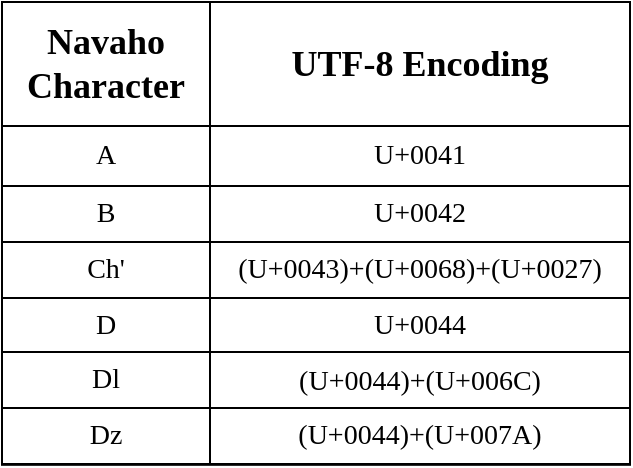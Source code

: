 <mxfile version="22.1.18" type="github">
  <diagram name="Page-1" id="2c4490ee-f0b8-94ab-5012-d5dc3445f7a3">
    <mxGraphModel dx="737" dy="298" grid="0" gridSize="10" guides="1" tooltips="1" connect="0" arrows="1" fold="1" page="1" pageScale="1.5" pageWidth="1169" pageHeight="826" background="none" math="0" shadow="0">
      <root>
        <mxCell id="0" style=";html=1;" />
        <mxCell id="1" style=";html=1;" parent="0" />
        <mxCell id="VFoh39alzI0I0gOJWxa4-1" value="" style="childLayout=tableLayout;recursiveResize=0;shadow=0;fillColor=none;" vertex="1" parent="1">
          <mxGeometry x="335" y="510" width="314" height="231.41" as="geometry" />
        </mxCell>
        <mxCell id="VFoh39alzI0I0gOJWxa4-2" value="" style="shape=tableRow;horizontal=0;startSize=0;swimlaneHead=0;swimlaneBody=0;top=0;left=0;bottom=0;right=0;dropTarget=0;collapsible=0;recursiveResize=0;expand=0;fontStyle=0;fillColor=none;strokeColor=inherit;" vertex="1" parent="VFoh39alzI0I0gOJWxa4-1">
          <mxGeometry width="314" height="62" as="geometry" />
        </mxCell>
        <mxCell id="VFoh39alzI0I0gOJWxa4-4" value="&lt;font style=&quot;font-size: 18px;&quot; face=&quot;CMU Serif&quot;&gt;&lt;b&gt;Navaho Character&lt;/b&gt;&lt;/font&gt;" style="connectable=0;recursiveResize=0;strokeColor=inherit;fillColor=none;align=center;whiteSpace=wrap;html=1;" vertex="1" parent="VFoh39alzI0I0gOJWxa4-2">
          <mxGeometry width="104" height="62" as="geometry">
            <mxRectangle width="104" height="62" as="alternateBounds" />
          </mxGeometry>
        </mxCell>
        <mxCell id="VFoh39alzI0I0gOJWxa4-5" value="&lt;font style=&quot;font-size: 18px;&quot; face=&quot;CMU Serif&quot;&gt;&lt;b&gt;UTF-8 Encoding&lt;/b&gt;&lt;/font&gt;" style="connectable=0;recursiveResize=0;strokeColor=inherit;fillColor=none;align=center;whiteSpace=wrap;html=1;" vertex="1" parent="VFoh39alzI0I0gOJWxa4-2">
          <mxGeometry x="104" width="210" height="62" as="geometry">
            <mxRectangle width="210" height="62" as="alternateBounds" />
          </mxGeometry>
        </mxCell>
        <mxCell id="VFoh39alzI0I0gOJWxa4-6" style="shape=tableRow;horizontal=0;startSize=0;swimlaneHead=0;swimlaneBody=0;top=0;left=0;bottom=0;right=0;dropTarget=0;collapsible=0;recursiveResize=0;expand=0;fontStyle=0;fillColor=none;strokeColor=inherit;" vertex="1" parent="VFoh39alzI0I0gOJWxa4-1">
          <mxGeometry y="62" width="314" height="30" as="geometry" />
        </mxCell>
        <mxCell id="VFoh39alzI0I0gOJWxa4-8" value="&lt;font style=&quot;font-size: 14px;&quot; face=&quot;CMU Serif&quot;&gt;A&lt;/font&gt;" style="connectable=0;recursiveResize=0;strokeColor=inherit;fillColor=none;align=center;whiteSpace=wrap;html=1;" vertex="1" parent="VFoh39alzI0I0gOJWxa4-6">
          <mxGeometry width="104" height="30" as="geometry">
            <mxRectangle width="104" height="30" as="alternateBounds" />
          </mxGeometry>
        </mxCell>
        <mxCell id="VFoh39alzI0I0gOJWxa4-9" value="&lt;font style=&quot;font-size: 14px;&quot; face=&quot;CMU Serif&quot;&gt;U+0041&lt;/font&gt;" style="connectable=0;recursiveResize=0;strokeColor=inherit;fillColor=none;align=center;whiteSpace=wrap;html=1;" vertex="1" parent="VFoh39alzI0I0gOJWxa4-6">
          <mxGeometry x="104" width="210" height="30" as="geometry">
            <mxRectangle width="210" height="30" as="alternateBounds" />
          </mxGeometry>
        </mxCell>
        <mxCell id="VFoh39alzI0I0gOJWxa4-10" style="shape=tableRow;horizontal=0;startSize=0;swimlaneHead=0;swimlaneBody=0;top=0;left=0;bottom=0;right=0;dropTarget=0;collapsible=0;recursiveResize=0;expand=0;fontStyle=0;fillColor=none;strokeColor=inherit;" vertex="1" parent="VFoh39alzI0I0gOJWxa4-1">
          <mxGeometry y="92" width="314" height="28" as="geometry" />
        </mxCell>
        <mxCell id="VFoh39alzI0I0gOJWxa4-12" value="&lt;font style=&quot;font-size: 14px;&quot; face=&quot;CMU Serif&quot;&gt;B&lt;/font&gt;" style="connectable=0;recursiveResize=0;strokeColor=inherit;fillColor=none;align=center;whiteSpace=wrap;html=1;" vertex="1" parent="VFoh39alzI0I0gOJWxa4-10">
          <mxGeometry width="104" height="28" as="geometry">
            <mxRectangle width="104" height="28" as="alternateBounds" />
          </mxGeometry>
        </mxCell>
        <mxCell id="VFoh39alzI0I0gOJWxa4-13" value="&lt;font style=&quot;font-size: 14px;&quot; face=&quot;CMU Serif&quot;&gt;U+0042&lt;/font&gt;" style="connectable=0;recursiveResize=0;strokeColor=inherit;fillColor=none;align=center;whiteSpace=wrap;html=1;" vertex="1" parent="VFoh39alzI0I0gOJWxa4-10">
          <mxGeometry x="104" width="210" height="28" as="geometry">
            <mxRectangle width="210" height="28" as="alternateBounds" />
          </mxGeometry>
        </mxCell>
        <mxCell id="VFoh39alzI0I0gOJWxa4-23" style="shape=tableRow;horizontal=0;startSize=0;swimlaneHead=0;swimlaneBody=0;top=0;left=0;bottom=0;right=0;dropTarget=0;collapsible=0;recursiveResize=0;expand=0;fontStyle=0;fillColor=none;strokeColor=inherit;" vertex="1" parent="VFoh39alzI0I0gOJWxa4-1">
          <mxGeometry y="120" width="314" height="28" as="geometry" />
        </mxCell>
        <mxCell id="VFoh39alzI0I0gOJWxa4-24" value="&lt;font style=&quot;font-size: 14px;&quot; face=&quot;CMU Serif&quot;&gt;Ch&#39;&lt;/font&gt;" style="connectable=0;recursiveResize=0;strokeColor=inherit;fillColor=none;align=center;whiteSpace=wrap;html=1;" vertex="1" parent="VFoh39alzI0I0gOJWxa4-23">
          <mxGeometry width="104" height="28" as="geometry">
            <mxRectangle width="104" height="28" as="alternateBounds" />
          </mxGeometry>
        </mxCell>
        <mxCell id="VFoh39alzI0I0gOJWxa4-25" value="&lt;font face=&quot;CMU Serif&quot; style=&quot;&quot;&gt;&lt;font style=&quot;font-size: 14px;&quot;&gt;&lt;font style=&quot;&quot;&gt;(U+0043)+(U+0068)+&lt;/font&gt;(U+0027)&lt;/font&gt;&lt;br&gt;&lt;/font&gt;" style="connectable=0;recursiveResize=0;strokeColor=inherit;fillColor=none;align=center;whiteSpace=wrap;html=1;" vertex="1" parent="VFoh39alzI0I0gOJWxa4-23">
          <mxGeometry x="104" width="210" height="28" as="geometry">
            <mxRectangle width="210" height="28" as="alternateBounds" />
          </mxGeometry>
        </mxCell>
        <mxCell id="VFoh39alzI0I0gOJWxa4-20" style="shape=tableRow;horizontal=0;startSize=0;swimlaneHead=0;swimlaneBody=0;top=0;left=0;bottom=0;right=0;dropTarget=0;collapsible=0;recursiveResize=0;expand=0;fontStyle=0;fillColor=none;strokeColor=inherit;" vertex="1" parent="VFoh39alzI0I0gOJWxa4-1">
          <mxGeometry y="148" width="314" height="27" as="geometry" />
        </mxCell>
        <mxCell id="VFoh39alzI0I0gOJWxa4-21" value="&lt;font style=&quot;font-size: 14px;&quot; face=&quot;CMU Serif&quot;&gt;D&lt;/font&gt;" style="connectable=0;recursiveResize=0;strokeColor=inherit;fillColor=none;align=center;whiteSpace=wrap;html=1;" vertex="1" parent="VFoh39alzI0I0gOJWxa4-20">
          <mxGeometry width="104" height="27" as="geometry">
            <mxRectangle width="104" height="27" as="alternateBounds" />
          </mxGeometry>
        </mxCell>
        <mxCell id="VFoh39alzI0I0gOJWxa4-22" value="&lt;font style=&quot;font-size: 14px;&quot; face=&quot;CMU Serif&quot;&gt;U+0044&lt;/font&gt;" style="connectable=0;recursiveResize=0;strokeColor=inherit;fillColor=none;align=center;whiteSpace=wrap;html=1;" vertex="1" parent="VFoh39alzI0I0gOJWxa4-20">
          <mxGeometry x="104" width="210" height="27" as="geometry">
            <mxRectangle width="210" height="27" as="alternateBounds" />
          </mxGeometry>
        </mxCell>
        <mxCell id="VFoh39alzI0I0gOJWxa4-17" style="shape=tableRow;horizontal=0;startSize=0;swimlaneHead=0;swimlaneBody=0;top=0;left=0;bottom=0;right=0;dropTarget=0;collapsible=0;recursiveResize=0;expand=0;fontStyle=0;fillColor=none;strokeColor=inherit;" vertex="1" parent="VFoh39alzI0I0gOJWxa4-1">
          <mxGeometry y="175" width="314" height="28" as="geometry" />
        </mxCell>
        <mxCell id="VFoh39alzI0I0gOJWxa4-18" value="&lt;font style=&quot;font-size: 14px;&quot; face=&quot;CMU Serif&quot;&gt;Dl&lt;/font&gt;" style="connectable=0;recursiveResize=0;strokeColor=inherit;fillColor=none;align=center;whiteSpace=wrap;html=1;" vertex="1" parent="VFoh39alzI0I0gOJWxa4-17">
          <mxGeometry width="104" height="28" as="geometry">
            <mxRectangle width="104" height="28" as="alternateBounds" />
          </mxGeometry>
        </mxCell>
        <mxCell id="VFoh39alzI0I0gOJWxa4-19" value="&lt;font style=&quot;font-size: 14px;&quot;&gt;&lt;font style=&quot;&quot; face=&quot;CMU Serif&quot;&gt;(U+0044)+&lt;/font&gt;&lt;font face=&quot;CMU Serif&quot;&gt;(U+006C)&lt;/font&gt;&lt;/font&gt;" style="connectable=0;recursiveResize=0;strokeColor=inherit;fillColor=none;align=center;whiteSpace=wrap;html=1;" vertex="1" parent="VFoh39alzI0I0gOJWxa4-17">
          <mxGeometry x="104" width="210" height="28" as="geometry">
            <mxRectangle width="210" height="28" as="alternateBounds" />
          </mxGeometry>
        </mxCell>
        <mxCell id="VFoh39alzI0I0gOJWxa4-14" style="shape=tableRow;horizontal=0;startSize=0;swimlaneHead=0;swimlaneBody=0;top=0;left=0;bottom=0;right=0;dropTarget=0;collapsible=0;recursiveResize=0;expand=0;fontStyle=0;fillColor=none;strokeColor=inherit;" vertex="1" parent="VFoh39alzI0I0gOJWxa4-1">
          <mxGeometry y="203" width="314" height="28" as="geometry" />
        </mxCell>
        <mxCell id="VFoh39alzI0I0gOJWxa4-15" value="&lt;font style=&quot;font-size: 14px;&quot; face=&quot;CMU Serif&quot;&gt;Dz&lt;/font&gt;" style="connectable=0;recursiveResize=0;strokeColor=inherit;fillColor=none;align=center;whiteSpace=wrap;html=1;" vertex="1" parent="VFoh39alzI0I0gOJWxa4-14">
          <mxGeometry width="104" height="28" as="geometry">
            <mxRectangle width="104" height="28" as="alternateBounds" />
          </mxGeometry>
        </mxCell>
        <mxCell id="VFoh39alzI0I0gOJWxa4-16" value="&lt;font style=&quot;font-size: 14px;&quot; face=&quot;CMU Serif&quot;&gt;(U+0044)+(U+007A)&lt;/font&gt;" style="connectable=0;recursiveResize=0;strokeColor=inherit;fillColor=none;align=center;whiteSpace=wrap;html=1;" vertex="1" parent="VFoh39alzI0I0gOJWxa4-14">
          <mxGeometry x="104" width="210" height="28" as="geometry">
            <mxRectangle width="210" height="28" as="alternateBounds" />
          </mxGeometry>
        </mxCell>
      </root>
    </mxGraphModel>
  </diagram>
</mxfile>
